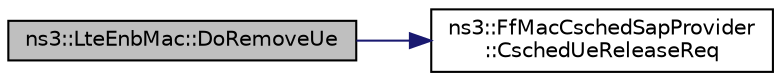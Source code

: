 digraph "ns3::LteEnbMac::DoRemoveUe"
{
 // LATEX_PDF_SIZE
  edge [fontname="Helvetica",fontsize="10",labelfontname="Helvetica",labelfontsize="10"];
  node [fontname="Helvetica",fontsize="10",shape=record];
  rankdir="LR";
  Node1 [label="ns3::LteEnbMac::DoRemoveUe",height=0.2,width=0.4,color="black", fillcolor="grey75", style="filled", fontcolor="black",tooltip="Remove UE function."];
  Node1 -> Node2 [color="midnightblue",fontsize="10",style="solid",fontname="Helvetica"];
  Node2 [label="ns3::FfMacCschedSapProvider\l::CschedUeReleaseReq",height=0.2,width=0.4,color="black", fillcolor="white", style="filled",URL="$classns3_1_1_ff_mac_csched_sap_provider.html#a225386b43e6e3acbb630084f9c49e329",tooltip="CSCHED_UE_RELEASE_REQ."];
}
